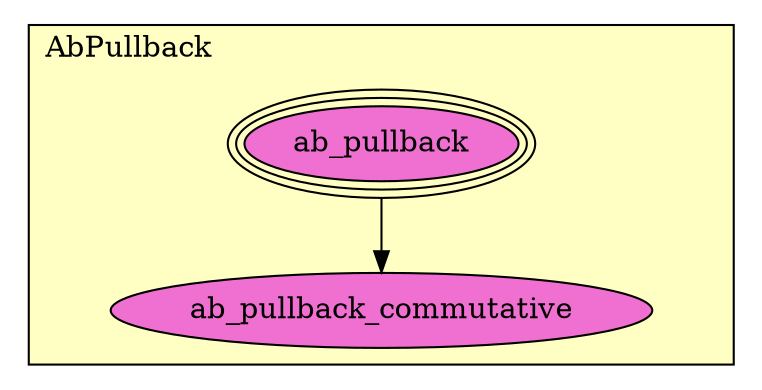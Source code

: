 digraph HoTT_Algebra_AbGroups_AbPullback {
  graph [ratio=0.5]
  node [style=filled]
AbPullback_ab_pullback [label="ab_pullback", URL=<AbPullback.html#ab_pullback>, peripheries=3, fillcolor="#F070D1"] ;
AbPullback_ab_pullback_commutative [label="ab_pullback_commutative", URL=<AbPullback.html#ab_pullback_commutative>, fillcolor="#F070D1"] ;
  AbPullback_ab_pullback -> AbPullback_ab_pullback_commutative [] ;
subgraph cluster_AbPullback { label="AbPullback"; fillcolor="#FFFFC3"; labeljust=l; style=filled 
AbPullback_ab_pullback_commutative; AbPullback_ab_pullback; };
} /* END */
